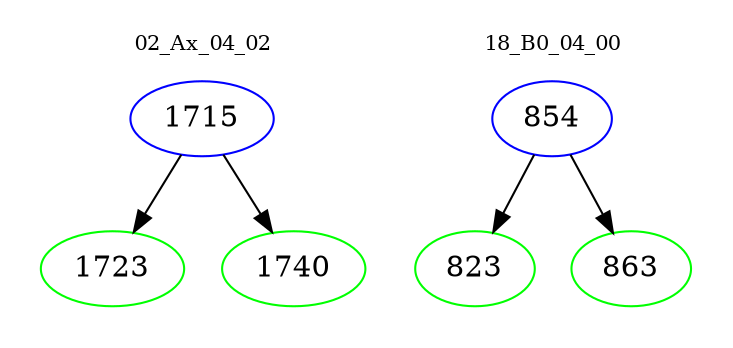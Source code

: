 digraph{
subgraph cluster_0 {
color = white
label = "02_Ax_04_02";
fontsize=10;
T0_1715 [label="1715", color="blue"]
T0_1715 -> T0_1723 [color="black"]
T0_1723 [label="1723", color="green"]
T0_1715 -> T0_1740 [color="black"]
T0_1740 [label="1740", color="green"]
}
subgraph cluster_1 {
color = white
label = "18_B0_04_00";
fontsize=10;
T1_854 [label="854", color="blue"]
T1_854 -> T1_823 [color="black"]
T1_823 [label="823", color="green"]
T1_854 -> T1_863 [color="black"]
T1_863 [label="863", color="green"]
}
}
